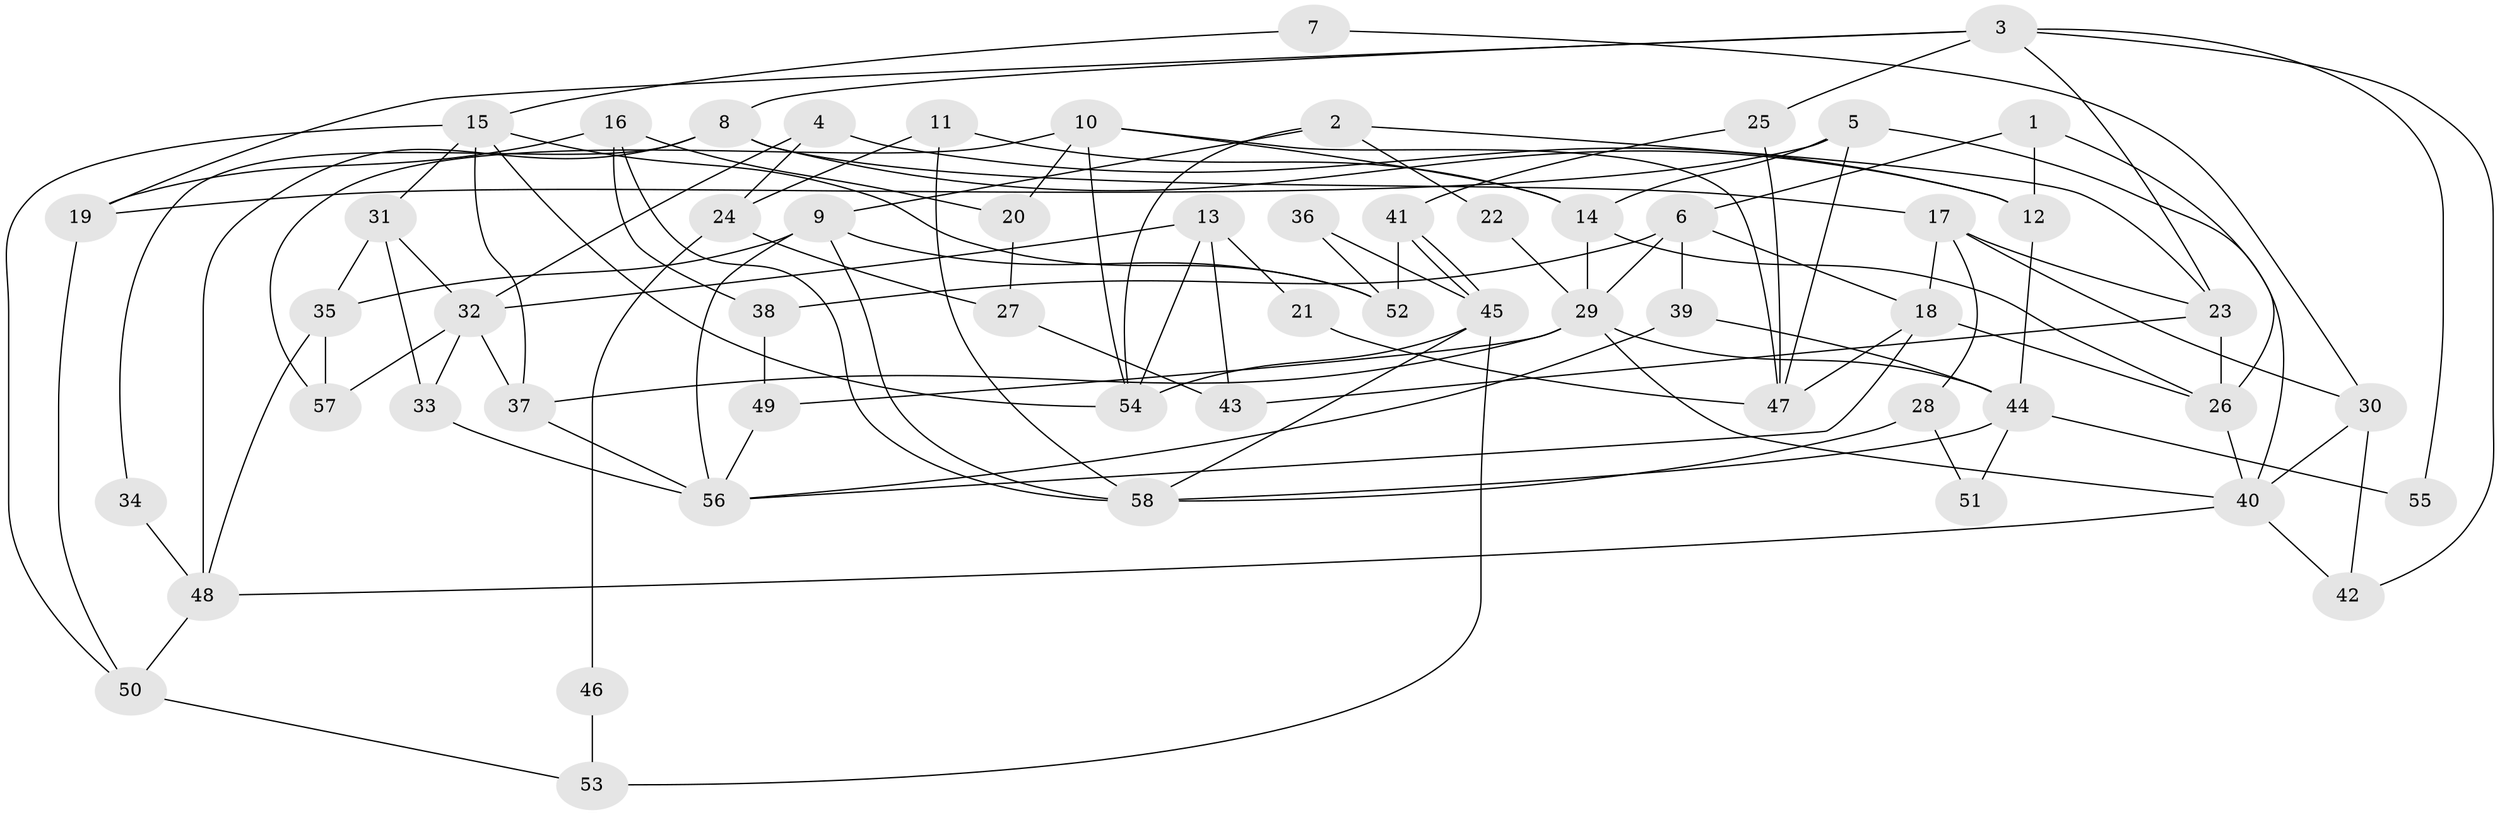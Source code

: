 // Generated by graph-tools (version 1.1) at 2025/02/03/09/25 03:02:11]
// undirected, 58 vertices, 116 edges
graph export_dot {
graph [start="1"]
  node [color=gray90,style=filled];
  1;
  2;
  3;
  4;
  5;
  6;
  7;
  8;
  9;
  10;
  11;
  12;
  13;
  14;
  15;
  16;
  17;
  18;
  19;
  20;
  21;
  22;
  23;
  24;
  25;
  26;
  27;
  28;
  29;
  30;
  31;
  32;
  33;
  34;
  35;
  36;
  37;
  38;
  39;
  40;
  41;
  42;
  43;
  44;
  45;
  46;
  47;
  48;
  49;
  50;
  51;
  52;
  53;
  54;
  55;
  56;
  57;
  58;
  1 -- 12;
  1 -- 6;
  1 -- 26;
  2 -- 54;
  2 -- 23;
  2 -- 9;
  2 -- 22;
  3 -- 8;
  3 -- 42;
  3 -- 19;
  3 -- 23;
  3 -- 25;
  3 -- 55;
  4 -- 32;
  4 -- 24;
  4 -- 12;
  5 -- 14;
  5 -- 40;
  5 -- 19;
  5 -- 47;
  6 -- 38;
  6 -- 18;
  6 -- 29;
  6 -- 39;
  7 -- 30;
  7 -- 15;
  8 -- 12;
  8 -- 17;
  8 -- 34;
  8 -- 48;
  9 -- 35;
  9 -- 52;
  9 -- 56;
  9 -- 58;
  10 -- 54;
  10 -- 47;
  10 -- 14;
  10 -- 20;
  10 -- 57;
  11 -- 14;
  11 -- 58;
  11 -- 24;
  12 -- 44;
  13 -- 54;
  13 -- 32;
  13 -- 21;
  13 -- 43;
  14 -- 29;
  14 -- 26;
  15 -- 52;
  15 -- 37;
  15 -- 31;
  15 -- 50;
  15 -- 54;
  16 -- 19;
  16 -- 58;
  16 -- 20;
  16 -- 38;
  17 -- 23;
  17 -- 18;
  17 -- 28;
  17 -- 30;
  18 -- 26;
  18 -- 56;
  18 -- 47;
  19 -- 50;
  20 -- 27;
  21 -- 47;
  22 -- 29;
  23 -- 26;
  23 -- 43;
  24 -- 27;
  24 -- 46;
  25 -- 47;
  25 -- 41;
  26 -- 40;
  27 -- 43;
  28 -- 58;
  28 -- 51;
  29 -- 40;
  29 -- 37;
  29 -- 44;
  29 -- 49;
  30 -- 40;
  30 -- 42;
  31 -- 35;
  31 -- 32;
  31 -- 33;
  32 -- 33;
  32 -- 37;
  32 -- 57;
  33 -- 56;
  34 -- 48;
  35 -- 48;
  35 -- 57;
  36 -- 45;
  36 -- 52;
  37 -- 56;
  38 -- 49;
  39 -- 56;
  39 -- 44;
  40 -- 48;
  40 -- 42;
  41 -- 45;
  41 -- 45;
  41 -- 52;
  44 -- 51;
  44 -- 55;
  44 -- 58;
  45 -- 58;
  45 -- 53;
  45 -- 54;
  46 -- 53;
  48 -- 50;
  49 -- 56;
  50 -- 53;
}
